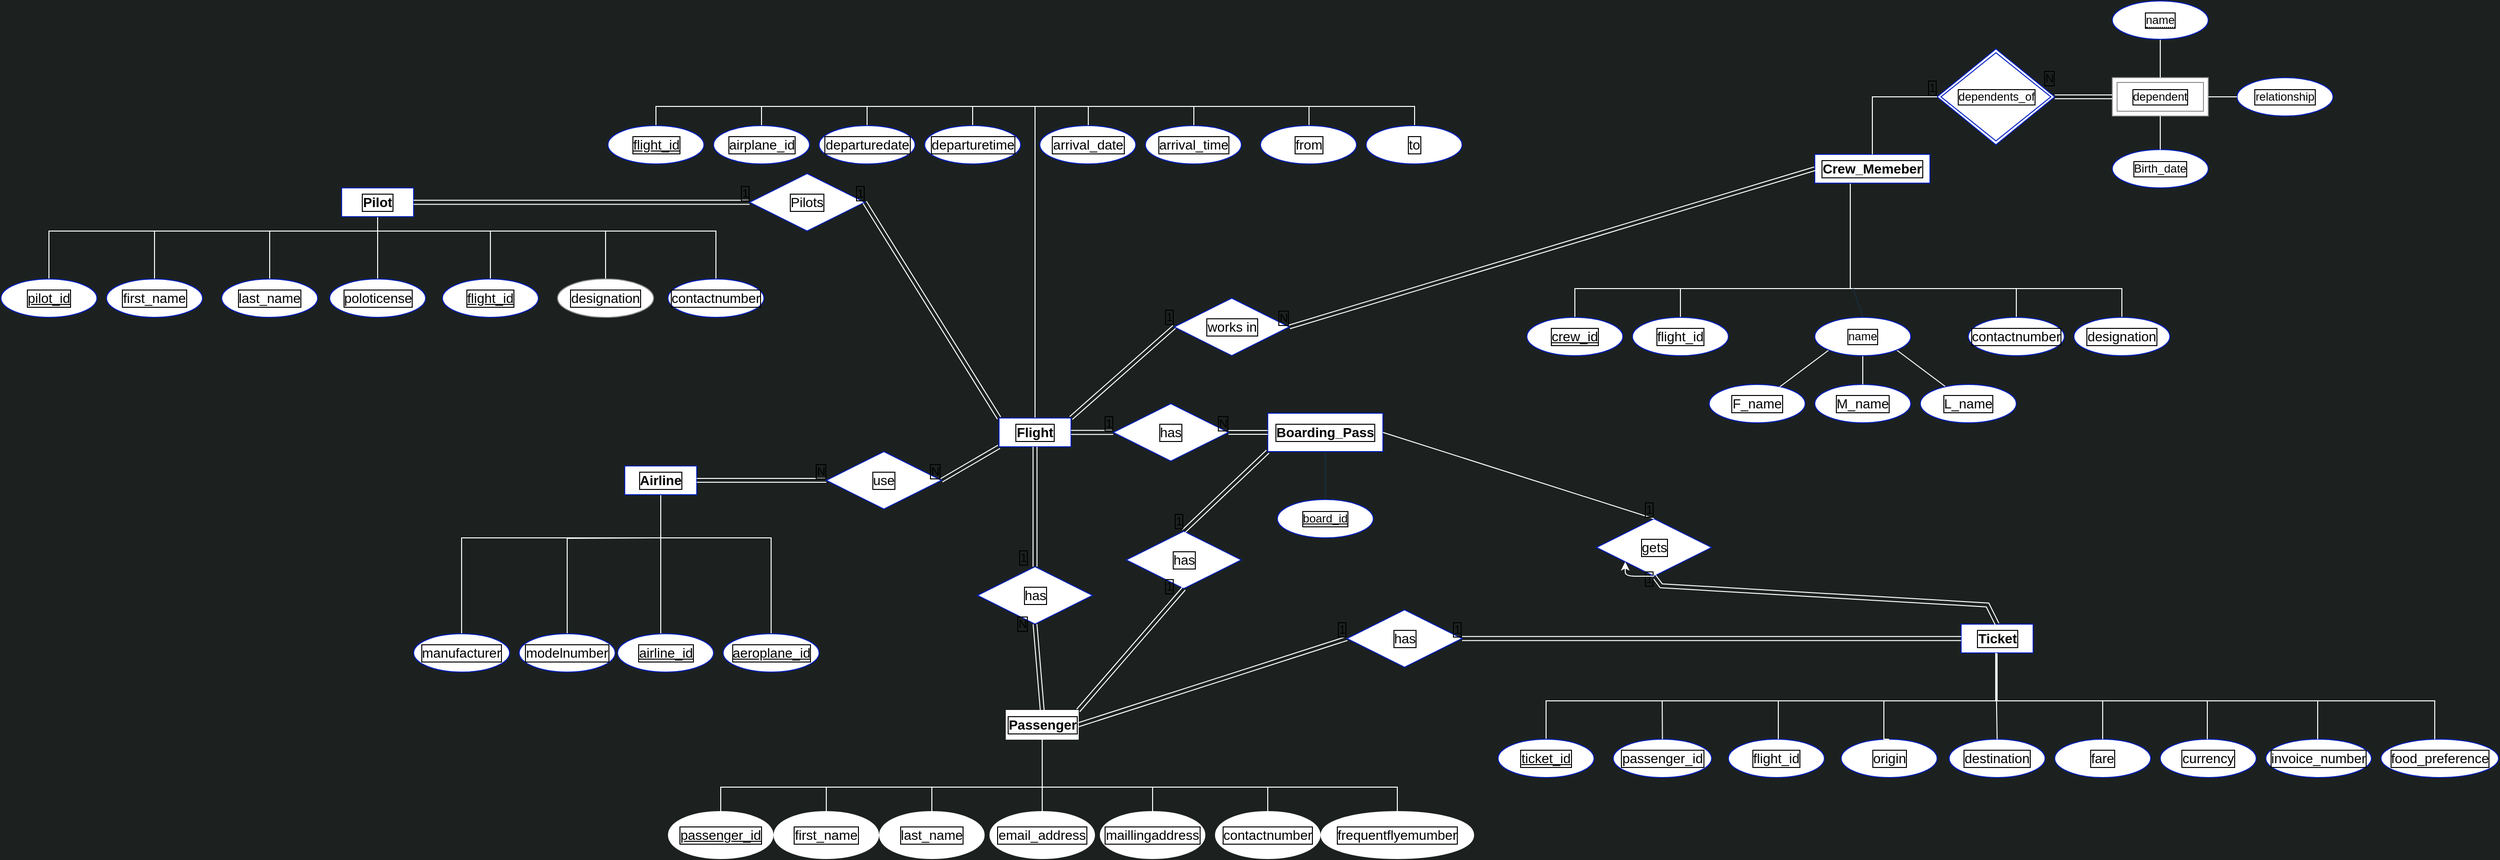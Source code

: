 <mxfile>
    <diagram id="R2lEEEUBdFMjLlhIrx00" name="Page-1">
        <mxGraphModel dx="1094" dy="571" grid="1" gridSize="10" guides="1" tooltips="1" connect="1" arrows="1" fold="1" page="1" pageScale="1" pageWidth="1169" pageHeight="827" background="#1C2120" math="0" shadow="0" extFonts="Permanent Marker^https://fonts.googleapis.com/css?family=Permanent+Marker">
            <root>
                <mxCell id="0"/>
                <mxCell id="1" parent="0"/>
                <mxCell id="2MPzYWeAmWjRKUz-pr3W-1" style="edgeStyle=orthogonalEdgeStyle;rounded=0;orthogonalLoop=1;jettySize=auto;html=1;endArrow=none;endFill=0;labelBackgroundColor=#EEEEEE;strokeColor=#FFFFFF;fontColor=default;labelBorderColor=default;" parent="1" source="2MPzYWeAmWjRKUz-pr3W-9" target="2MPzYWeAmWjRKUz-pr3W-98" edge="1">
                    <mxGeometry relative="1" as="geometry">
                        <Array as="points">
                            <mxPoint x="1458" y="240"/>
                            <mxPoint x="1513" y="240"/>
                        </Array>
                        <mxPoint x="1512.5" y="150" as="targetPoint"/>
                    </mxGeometry>
                </mxCell>
                <mxCell id="2MPzYWeAmWjRKUz-pr3W-2" style="edgeStyle=orthogonalEdgeStyle;rounded=0;orthogonalLoop=1;jettySize=auto;html=1;entryX=0.5;entryY=1;entryDx=0;entryDy=0;endArrow=none;endFill=0;labelBackgroundColor=#EEEEEE;strokeColor=#FFFFFF;fontColor=default;labelBorderColor=default;" parent="1" source="2MPzYWeAmWjRKUz-pr3W-9" target="2MPzYWeAmWjRKUz-pr3W-77" edge="1">
                    <mxGeometry relative="1" as="geometry">
                        <Array as="points">
                            <mxPoint x="1458" y="240"/>
                            <mxPoint x="1393" y="240"/>
                        </Array>
                    </mxGeometry>
                </mxCell>
                <mxCell id="2MPzYWeAmWjRKUz-pr3W-3" style="edgeStyle=orthogonalEdgeStyle;rounded=0;orthogonalLoop=1;jettySize=auto;html=1;endArrow=none;endFill=0;labelBackgroundColor=#EEEEEE;strokeColor=#FFFFFF;fontColor=default;labelBorderColor=default;" parent="1" source="2MPzYWeAmWjRKUz-pr3W-9" target="2MPzYWeAmWjRKUz-pr3W-97" edge="1">
                    <mxGeometry relative="1" as="geometry">
                        <Array as="points">
                            <mxPoint x="1458" y="240"/>
                            <mxPoint x="1623" y="240"/>
                        </Array>
                        <mxPoint x="1622.5" y="150" as="targetPoint"/>
                    </mxGeometry>
                </mxCell>
                <mxCell id="2MPzYWeAmWjRKUz-pr3W-4" style="edgeStyle=orthogonalEdgeStyle;rounded=0;orthogonalLoop=1;jettySize=auto;html=1;endArrow=none;endFill=0;labelBackgroundColor=#EEEEEE;strokeColor=#FFFFFF;fontColor=default;labelBorderColor=default;" parent="1" source="2MPzYWeAmWjRKUz-pr3W-9" target="2MPzYWeAmWjRKUz-pr3W-96" edge="1">
                    <mxGeometry relative="1" as="geometry">
                        <Array as="points">
                            <mxPoint x="1458" y="240"/>
                            <mxPoint x="1743" y="240"/>
                        </Array>
                        <mxPoint x="1742.5" y="150" as="targetPoint"/>
                    </mxGeometry>
                </mxCell>
                <mxCell id="2MPzYWeAmWjRKUz-pr3W-5" style="edgeStyle=orthogonalEdgeStyle;rounded=0;orthogonalLoop=1;jettySize=auto;html=1;endArrow=none;endFill=0;labelBackgroundColor=#EEEEEE;strokeColor=#FFFFFF;fontColor=default;labelBorderColor=default;" parent="1" source="2MPzYWeAmWjRKUz-pr3W-9" target="2MPzYWeAmWjRKUz-pr3W-95" edge="1">
                    <mxGeometry relative="1" as="geometry">
                        <Array as="points">
                            <mxPoint x="1458" y="240"/>
                            <mxPoint x="1853" y="240"/>
                        </Array>
                        <mxPoint x="1852.5" y="150" as="targetPoint"/>
                    </mxGeometry>
                </mxCell>
                <mxCell id="2MPzYWeAmWjRKUz-pr3W-6" style="edgeStyle=orthogonalEdgeStyle;rounded=0;orthogonalLoop=1;jettySize=auto;html=1;entryX=0.5;entryY=1;entryDx=0;entryDy=0;endArrow=none;endFill=0;labelBackgroundColor=#EEEEEE;strokeColor=#FFFFFF;fontColor=default;labelBorderColor=default;" parent="1" source="2MPzYWeAmWjRKUz-pr3W-9" target="2MPzYWeAmWjRKUz-pr3W-78" edge="1">
                    <mxGeometry relative="1" as="geometry">
                        <Array as="points">
                            <mxPoint x="1458" y="240"/>
                            <mxPoint x="1283" y="240"/>
                        </Array>
                    </mxGeometry>
                </mxCell>
                <mxCell id="2MPzYWeAmWjRKUz-pr3W-7" style="edgeStyle=orthogonalEdgeStyle;rounded=0;orthogonalLoop=1;jettySize=auto;html=1;entryX=0.5;entryY=1;entryDx=0;entryDy=0;endArrow=none;endFill=0;labelBackgroundColor=#EEEEEE;strokeColor=#FFFFFF;fontColor=default;labelBorderColor=default;" parent="1" source="2MPzYWeAmWjRKUz-pr3W-9" target="2MPzYWeAmWjRKUz-pr3W-80" edge="1">
                    <mxGeometry relative="1" as="geometry">
                        <Array as="points">
                            <mxPoint x="1458" y="240"/>
                            <mxPoint x="1173" y="240"/>
                        </Array>
                    </mxGeometry>
                </mxCell>
                <mxCell id="2MPzYWeAmWjRKUz-pr3W-8" style="edgeStyle=orthogonalEdgeStyle;rounded=0;orthogonalLoop=1;jettySize=auto;html=1;entryX=0.5;entryY=1;entryDx=0;entryDy=0;endArrow=none;endFill=0;labelBackgroundColor=#EEEEEE;strokeColor=#FFFFFF;fontColor=default;labelBorderColor=default;" parent="1" source="2MPzYWeAmWjRKUz-pr3W-9" target="2MPzYWeAmWjRKUz-pr3W-79" edge="1">
                    <mxGeometry relative="1" as="geometry">
                        <Array as="points">
                            <mxPoint x="1458" y="240"/>
                            <mxPoint x="1063" y="240"/>
                        </Array>
                    </mxGeometry>
                </mxCell>
                <mxCell id="2MPzYWeAmWjRKUz-pr3W-9" value="&lt;b&gt;&lt;font style=&quot;font-size: 14px&quot;&gt;Flight&lt;/font&gt;&lt;/b&gt;" style="rounded=0;whiteSpace=wrap;html=1;fillColor=#FFFFFF;strokeColor=#001DBC;fontColor=#000000;labelBorderColor=default;" parent="1" vertex="1">
                    <mxGeometry x="1420" y="565" width="75" height="30" as="geometry"/>
                </mxCell>
                <mxCell id="2MPzYWeAmWjRKUz-pr3W-10" style="edgeStyle=orthogonalEdgeStyle;rounded=0;orthogonalLoop=1;jettySize=auto;html=1;endArrow=none;endFill=0;labelBackgroundColor=#EEEEEE;strokeColor=#FFFFFF;fontColor=default;labelBorderColor=default;" parent="1" source="2MPzYWeAmWjRKUz-pr3W-11" target="2MPzYWeAmWjRKUz-pr3W-63" edge="1">
                    <mxGeometry relative="1" as="geometry">
                        <Array as="points">
                            <mxPoint x="2460" y="860"/>
                            <mxPoint x="1990" y="860"/>
                        </Array>
                    </mxGeometry>
                </mxCell>
                <mxCell id="2MPzYWeAmWjRKUz-pr3W-11" value="&lt;span style=&quot;font-size: 14px&quot;&gt;Ticket&lt;/span&gt;" style="rounded=0;whiteSpace=wrap;html=1;fontStyle=1;fillColor=#FFFFFF;strokeColor=#001DBC;fontColor=#000000;labelBorderColor=default;" parent="1" vertex="1">
                    <mxGeometry x="2422.5" y="780" width="75" height="30" as="geometry"/>
                </mxCell>
                <mxCell id="2MPzYWeAmWjRKUz-pr3W-12" style="edgeStyle=orthogonalEdgeStyle;rounded=0;orthogonalLoop=1;jettySize=auto;html=1;endArrow=none;endFill=0;labelBackgroundColor=#EEEEEE;strokeColor=#FFFFFF;fontColor=default;labelBorderColor=default;" parent="1" source="2MPzYWeAmWjRKUz-pr3W-16" target="2MPzYWeAmWjRKUz-pr3W-56" edge="1">
                    <mxGeometry relative="1" as="geometry">
                        <Array as="points">
                            <mxPoint x="2307" y="430"/>
                            <mxPoint x="2020" y="430"/>
                        </Array>
                    </mxGeometry>
                </mxCell>
                <mxCell id="2MPzYWeAmWjRKUz-pr3W-13" style="edgeStyle=orthogonalEdgeStyle;rounded=0;orthogonalLoop=1;jettySize=auto;html=1;endArrow=none;endFill=0;labelBackgroundColor=#EEEEEE;strokeColor=#FFFFFF;fontColor=default;labelBorderColor=default;" parent="1" source="2MPzYWeAmWjRKUz-pr3W-16" target="2MPzYWeAmWjRKUz-pr3W-60" edge="1">
                    <mxGeometry relative="1" as="geometry">
                        <Array as="points">
                            <mxPoint x="2307" y="430"/>
                            <mxPoint x="2130" y="430"/>
                        </Array>
                    </mxGeometry>
                </mxCell>
                <mxCell id="2MPzYWeAmWjRKUz-pr3W-14" style="edgeStyle=orthogonalEdgeStyle;rounded=0;orthogonalLoop=1;jettySize=auto;html=1;endArrow=none;endFill=0;labelBackgroundColor=#EEEEEE;strokeColor=#FFFFFF;fontColor=default;labelBorderColor=default;" parent="1" source="2MPzYWeAmWjRKUz-pr3W-16" target="2MPzYWeAmWjRKUz-pr3W-58" edge="1">
                    <mxGeometry relative="1" as="geometry">
                        <Array as="points">
                            <mxPoint x="2307" y="430"/>
                            <mxPoint x="2480" y="430"/>
                        </Array>
                    </mxGeometry>
                </mxCell>
                <mxCell id="2MPzYWeAmWjRKUz-pr3W-15" style="edgeStyle=orthogonalEdgeStyle;rounded=0;orthogonalLoop=1;jettySize=auto;html=1;endArrow=none;endFill=0;labelBackgroundColor=#EEEEEE;strokeColor=#FFFFFF;fontColor=default;labelBorderColor=default;" parent="1" source="2MPzYWeAmWjRKUz-pr3W-16" target="2MPzYWeAmWjRKUz-pr3W-59" edge="1">
                    <mxGeometry relative="1" as="geometry">
                        <Array as="points">
                            <mxPoint x="2307" y="430"/>
                            <mxPoint x="2590" y="430"/>
                        </Array>
                    </mxGeometry>
                </mxCell>
                <mxCell id="2MPzYWeAmWjRKUz-pr3W-16" value="&lt;span style=&quot;font-size: 14px&quot;&gt;Crew_Memeber&lt;/span&gt;" style="rounded=0;whiteSpace=wrap;html=1;fontStyle=1;fillColor=#FFFFFF;strokeColor=#001DBC;fontColor=#000000;labelBorderColor=default;" parent="1" vertex="1">
                    <mxGeometry x="2270" y="290" width="120" height="30" as="geometry"/>
                </mxCell>
                <mxCell id="2MPzYWeAmWjRKUz-pr3W-17" style="edgeStyle=orthogonalEdgeStyle;rounded=0;orthogonalLoop=1;jettySize=auto;html=1;entryX=0.5;entryY=0;entryDx=0;entryDy=0;startArrow=none;startFill=0;endArrow=none;endFill=0;labelBackgroundColor=#EEEEEE;strokeColor=#FFFFFF;fontColor=default;labelBorderColor=default;" parent="1" source="2MPzYWeAmWjRKUz-pr3W-24" target="2MPzYWeAmWjRKUz-pr3W-54" edge="1">
                    <mxGeometry relative="1" as="geometry"/>
                </mxCell>
                <mxCell id="2MPzYWeAmWjRKUz-pr3W-18" style="edgeStyle=orthogonalEdgeStyle;rounded=0;orthogonalLoop=1;jettySize=auto;html=1;startArrow=none;startFill=0;endArrow=none;endFill=0;labelBackgroundColor=#EEEEEE;strokeColor=#FFFFFF;fontColor=default;labelBorderColor=default;" parent="1" source="2MPzYWeAmWjRKUz-pr3W-24" target="2MPzYWeAmWjRKUz-pr3W-53" edge="1">
                    <mxGeometry relative="1" as="geometry">
                        <Array as="points">
                            <mxPoint x="773" y="370"/>
                            <mxPoint x="1125" y="370"/>
                        </Array>
                    </mxGeometry>
                </mxCell>
                <mxCell id="2MPzYWeAmWjRKUz-pr3W-19" style="edgeStyle=orthogonalEdgeStyle;rounded=0;orthogonalLoop=1;jettySize=auto;html=1;startArrow=none;startFill=0;endArrow=none;endFill=0;labelBackgroundColor=#EEEEEE;strokeColor=#FFFFFF;fontColor=default;labelBorderColor=default;" parent="1" source="2MPzYWeAmWjRKUz-pr3W-24" target="2MPzYWeAmWjRKUz-pr3W-52" edge="1">
                    <mxGeometry relative="1" as="geometry">
                        <Array as="points">
                            <mxPoint x="773" y="370"/>
                            <mxPoint x="1010" y="370"/>
                        </Array>
                    </mxGeometry>
                </mxCell>
                <mxCell id="2MPzYWeAmWjRKUz-pr3W-20" style="edgeStyle=orthogonalEdgeStyle;rounded=0;orthogonalLoop=1;jettySize=auto;html=1;startArrow=none;startFill=0;endArrow=none;endFill=0;labelBackgroundColor=#EEEEEE;strokeColor=#FFFFFF;fontColor=default;labelBorderColor=default;" parent="1" source="2MPzYWeAmWjRKUz-pr3W-24" target="2MPzYWeAmWjRKUz-pr3W-50" edge="1">
                    <mxGeometry relative="1" as="geometry">
                        <Array as="points">
                            <mxPoint x="773" y="370"/>
                            <mxPoint x="890" y="370"/>
                        </Array>
                    </mxGeometry>
                </mxCell>
                <mxCell id="2MPzYWeAmWjRKUz-pr3W-21" style="edgeStyle=orthogonalEdgeStyle;rounded=0;orthogonalLoop=1;jettySize=auto;html=1;startArrow=none;startFill=0;endArrow=none;endFill=0;labelBackgroundColor=#EEEEEE;strokeColor=#FFFFFF;fontColor=default;labelBorderColor=default;" parent="1" source="2MPzYWeAmWjRKUz-pr3W-24" target="2MPzYWeAmWjRKUz-pr3W-48" edge="1">
                    <mxGeometry relative="1" as="geometry">
                        <Array as="points">
                            <mxPoint x="773" y="370"/>
                            <mxPoint x="660" y="370"/>
                        </Array>
                    </mxGeometry>
                </mxCell>
                <mxCell id="2MPzYWeAmWjRKUz-pr3W-22" style="edgeStyle=orthogonalEdgeStyle;rounded=0;orthogonalLoop=1;jettySize=auto;html=1;startArrow=none;startFill=0;endArrow=none;endFill=0;labelBackgroundColor=#EEEEEE;strokeColor=#FFFFFF;fontColor=default;labelBorderColor=default;" parent="1" source="2MPzYWeAmWjRKUz-pr3W-24" target="2MPzYWeAmWjRKUz-pr3W-49" edge="1">
                    <mxGeometry relative="1" as="geometry">
                        <Array as="points">
                            <mxPoint x="773" y="370"/>
                            <mxPoint x="540" y="370"/>
                        </Array>
                    </mxGeometry>
                </mxCell>
                <mxCell id="2MPzYWeAmWjRKUz-pr3W-23" style="edgeStyle=orthogonalEdgeStyle;rounded=0;orthogonalLoop=1;jettySize=auto;html=1;startArrow=none;startFill=0;endArrow=none;endFill=0;labelBackgroundColor=#EEEEEE;strokeColor=#FFFFFF;fontColor=default;labelBorderColor=default;" parent="1" source="2MPzYWeAmWjRKUz-pr3W-24" target="2MPzYWeAmWjRKUz-pr3W-51" edge="1">
                    <mxGeometry relative="1" as="geometry">
                        <Array as="points">
                            <mxPoint x="773" y="370"/>
                            <mxPoint x="430" y="370"/>
                        </Array>
                    </mxGeometry>
                </mxCell>
                <mxCell id="2MPzYWeAmWjRKUz-pr3W-24" value="&lt;span style=&quot;font-size: 14px&quot;&gt;Pilot&lt;/span&gt;" style="rounded=0;whiteSpace=wrap;html=1;fontStyle=1;fillColor=#FFFFFF;strokeColor=#001DBC;fontColor=#000000;labelBorderColor=default;" parent="1" vertex="1">
                    <mxGeometry x="735" y="325" width="75" height="30" as="geometry"/>
                </mxCell>
                <mxCell id="2MPzYWeAmWjRKUz-pr3W-25" value="&lt;span style=&quot;font-size: 14px&quot;&gt;Boarding_Pass&lt;/span&gt;" style="rounded=0;whiteSpace=wrap;html=1;fontStyle=1;fillColor=#FFFFFF;strokeColor=#001DBC;fontColor=#000000;labelBorderColor=default;" parent="1" vertex="1">
                    <mxGeometry x="1700" y="560" width="120" height="40" as="geometry"/>
                </mxCell>
                <mxCell id="2MPzYWeAmWjRKUz-pr3W-26" style="edgeStyle=orthogonalEdgeStyle;rounded=0;orthogonalLoop=1;jettySize=auto;html=1;entryX=0.5;entryY=0;entryDx=0;entryDy=0;endArrow=none;endFill=0;labelBackgroundColor=#EEEEEE;strokeColor=#FFFFFF;fontColor=default;labelBorderColor=default;" parent="1" source="2MPzYWeAmWjRKUz-pr3W-33" target="2MPzYWeAmWjRKUz-pr3W-74" edge="1">
                    <mxGeometry relative="1" as="geometry"/>
                </mxCell>
                <mxCell id="2MPzYWeAmWjRKUz-pr3W-27" style="edgeStyle=orthogonalEdgeStyle;rounded=0;orthogonalLoop=1;jettySize=auto;html=1;endArrow=none;endFill=0;labelBackgroundColor=#EEEEEE;strokeColor=#FFFFFF;fontColor=default;labelBorderColor=default;" parent="1" source="2MPzYWeAmWjRKUz-pr3W-33" target="2MPzYWeAmWjRKUz-pr3W-71" edge="1">
                    <mxGeometry relative="1" as="geometry">
                        <Array as="points">
                            <mxPoint x="1465" y="950"/>
                            <mxPoint x="1130" y="950"/>
                        </Array>
                    </mxGeometry>
                </mxCell>
                <mxCell id="2MPzYWeAmWjRKUz-pr3W-28" style="edgeStyle=orthogonalEdgeStyle;rounded=0;orthogonalLoop=1;jettySize=auto;html=1;endArrow=none;endFill=0;labelBackgroundColor=#EEEEEE;strokeColor=#FFFFFF;fontColor=default;labelBorderColor=default;" parent="1" source="2MPzYWeAmWjRKUz-pr3W-33" target="2MPzYWeAmWjRKUz-pr3W-73" edge="1">
                    <mxGeometry relative="1" as="geometry">
                        <Array as="points">
                            <mxPoint x="1465" y="950"/>
                            <mxPoint x="1240" y="950"/>
                        </Array>
                    </mxGeometry>
                </mxCell>
                <mxCell id="2MPzYWeAmWjRKUz-pr3W-29" style="edgeStyle=orthogonalEdgeStyle;rounded=0;orthogonalLoop=1;jettySize=auto;html=1;endArrow=none;endFill=0;labelBackgroundColor=#EEEEEE;strokeColor=#FFFFFF;fontColor=default;labelBorderColor=default;" parent="1" source="2MPzYWeAmWjRKUz-pr3W-33" target="2MPzYWeAmWjRKUz-pr3W-70" edge="1">
                    <mxGeometry relative="1" as="geometry">
                        <Array as="points">
                            <mxPoint x="1465" y="950"/>
                            <mxPoint x="1350" y="950"/>
                        </Array>
                    </mxGeometry>
                </mxCell>
                <mxCell id="2MPzYWeAmWjRKUz-pr3W-30" style="edgeStyle=orthogonalEdgeStyle;rounded=0;orthogonalLoop=1;jettySize=auto;html=1;endArrow=none;endFill=0;labelBackgroundColor=#EEEEEE;strokeColor=#FFFFFF;fontColor=default;labelBorderColor=default;" parent="1" source="2MPzYWeAmWjRKUz-pr3W-33" target="2MPzYWeAmWjRKUz-pr3W-72" edge="1">
                    <mxGeometry relative="1" as="geometry">
                        <Array as="points">
                            <mxPoint x="1465" y="950"/>
                            <mxPoint x="1580" y="950"/>
                        </Array>
                    </mxGeometry>
                </mxCell>
                <mxCell id="2MPzYWeAmWjRKUz-pr3W-31" style="edgeStyle=orthogonalEdgeStyle;rounded=0;orthogonalLoop=1;jettySize=auto;html=1;entryX=0.5;entryY=0;entryDx=0;entryDy=0;endArrow=none;endFill=0;labelBackgroundColor=#EEEEEE;strokeColor=#FFFFFF;fontColor=default;labelBorderColor=default;" parent="1" source="2MPzYWeAmWjRKUz-pr3W-33" target="2MPzYWeAmWjRKUz-pr3W-75" edge="1">
                    <mxGeometry relative="1" as="geometry">
                        <Array as="points">
                            <mxPoint x="1465" y="950"/>
                            <mxPoint x="1700" y="950"/>
                        </Array>
                    </mxGeometry>
                </mxCell>
                <mxCell id="2MPzYWeAmWjRKUz-pr3W-32" style="edgeStyle=orthogonalEdgeStyle;rounded=0;orthogonalLoop=1;jettySize=auto;html=1;endArrow=none;endFill=0;labelBackgroundColor=#EEEEEE;strokeColor=#FFFFFF;fontColor=default;labelBorderColor=default;" parent="1" source="2MPzYWeAmWjRKUz-pr3W-33" target="2MPzYWeAmWjRKUz-pr3W-76" edge="1">
                    <mxGeometry relative="1" as="geometry">
                        <Array as="points">
                            <mxPoint x="1465" y="950"/>
                            <mxPoint x="1835" y="950"/>
                        </Array>
                    </mxGeometry>
                </mxCell>
                <mxCell id="2MPzYWeAmWjRKUz-pr3W-33" value="&lt;span&gt;&lt;font style=&quot;font-size: 14px&quot;&gt;Passenger&lt;/font&gt;&lt;/span&gt;" style="rounded=0;whiteSpace=wrap;html=1;fontStyle=1;fillColor=#FFFFFF;strokeColor=#FFFFFF;fontColor=#000000;labelBorderColor=default;" parent="1" vertex="1">
                    <mxGeometry x="1427.5" y="870" width="75" height="30" as="geometry"/>
                </mxCell>
                <mxCell id="2MPzYWeAmWjRKUz-pr3W-34" style="edgeStyle=orthogonalEdgeStyle;rounded=0;orthogonalLoop=1;jettySize=auto;html=1;entryX=0.5;entryY=0;entryDx=0;entryDy=0;endArrow=none;endFill=0;labelBackgroundColor=#EEEEEE;strokeColor=#FFFFFF;fontColor=default;labelBorderColor=default;" parent="1" target="2MPzYWeAmWjRKUz-pr3W-47" edge="1">
                    <mxGeometry relative="1" as="geometry">
                        <Array as="points">
                            <mxPoint x="1038" y="690"/>
                            <mxPoint x="860" y="690"/>
                        </Array>
                        <mxPoint x="1060" y="690" as="sourcePoint"/>
                    </mxGeometry>
                </mxCell>
                <mxCell id="2MPzYWeAmWjRKUz-pr3W-35" style="edgeStyle=orthogonalEdgeStyle;rounded=0;orthogonalLoop=1;jettySize=auto;html=1;entryX=0.5;entryY=0;entryDx=0;entryDy=0;endArrow=none;endFill=0;labelBackgroundColor=#EEEEEE;strokeColor=#FFFFFF;fontColor=default;labelBorderColor=default;" parent="1" target="2MPzYWeAmWjRKUz-pr3W-46" edge="1">
                    <mxGeometry relative="1" as="geometry">
                        <mxPoint x="1060" y="690" as="sourcePoint"/>
                    </mxGeometry>
                </mxCell>
                <mxCell id="2MPzYWeAmWjRKUz-pr3W-36" style="edgeStyle=orthogonalEdgeStyle;rounded=0;orthogonalLoop=1;jettySize=auto;html=1;entryX=0.5;entryY=0;entryDx=0;entryDy=0;exitX=0.5;exitY=1;exitDx=0;exitDy=0;endArrow=none;endFill=0;labelBackgroundColor=#EEEEEE;strokeColor=#FFFFFF;fontColor=default;labelBorderColor=default;" parent="1" source="2MPzYWeAmWjRKUz-pr3W-38" target="2MPzYWeAmWjRKUz-pr3W-45" edge="1">
                    <mxGeometry relative="1" as="geometry">
                        <Array as="points">
                            <mxPoint x="1068" y="790"/>
                        </Array>
                    </mxGeometry>
                </mxCell>
                <mxCell id="2MPzYWeAmWjRKUz-pr3W-37" style="edgeStyle=orthogonalEdgeStyle;rounded=0;orthogonalLoop=1;jettySize=auto;html=1;endArrow=none;endFill=0;labelBackgroundColor=#EEEEEE;strokeColor=#FFFFFF;fontColor=default;labelBorderColor=default;" parent="1" target="2MPzYWeAmWjRKUz-pr3W-44" edge="1">
                    <mxGeometry relative="1" as="geometry">
                        <Array as="points">
                            <mxPoint x="1038" y="690"/>
                            <mxPoint x="1220" y="690"/>
                        </Array>
                        <mxPoint x="1068" y="690" as="sourcePoint"/>
                    </mxGeometry>
                </mxCell>
                <mxCell id="2MPzYWeAmWjRKUz-pr3W-38" value="&lt;span&gt;&lt;font style=&quot;font-size: 14px&quot;&gt;Airline&lt;/font&gt;&lt;/span&gt;" style="rounded=0;whiteSpace=wrap;html=1;fontStyle=1;fillColor=#FFFFFF;strokeColor=#001DBC;fontColor=#000000;labelBorderColor=default;" parent="1" vertex="1">
                    <mxGeometry x="1030" y="615" width="75" height="30" as="geometry"/>
                </mxCell>
                <mxCell id="2MPzYWeAmWjRKUz-pr3W-39" value="Pilots" style="shape=rhombus;perimeter=rhombusPerimeter;whiteSpace=wrap;html=1;align=center;fontSize=14;fillColor=#FFFFFF;strokeColor=#001DBC;fontColor=#000000;labelBorderColor=default;" parent="1" vertex="1">
                    <mxGeometry x="1160" y="310" width="120" height="60" as="geometry"/>
                </mxCell>
                <mxCell id="2MPzYWeAmWjRKUz-pr3W-40" value="use" style="shape=rhombus;perimeter=rhombusPerimeter;whiteSpace=wrap;html=1;align=center;fontSize=14;fillColor=#FFFFFF;strokeColor=#001DBC;fontColor=#000000;labelBorderColor=default;" parent="1" vertex="1">
                    <mxGeometry x="1240" y="600" width="120" height="60" as="geometry"/>
                </mxCell>
                <mxCell id="2MPzYWeAmWjRKUz-pr3W-41" value="has" style="shape=rhombus;perimeter=rhombusPerimeter;whiteSpace=wrap;html=1;align=center;fontSize=14;fillColor=#FFFFFF;strokeColor=#001DBC;fontColor=#000000;labelBorderColor=default;" parent="1" vertex="1">
                    <mxGeometry x="1552.5" y="683" width="120" height="60" as="geometry"/>
                </mxCell>
                <mxCell id="2MPzYWeAmWjRKUz-pr3W-42" value="gets" style="shape=rhombus;perimeter=rhombusPerimeter;whiteSpace=wrap;html=1;align=center;fontSize=14;fillColor=#FFFFFF;strokeColor=#001DBC;fontColor=#000000;labelBorderColor=default;" parent="1" vertex="1">
                    <mxGeometry x="2042.5" y="670" width="120" height="60" as="geometry"/>
                </mxCell>
                <mxCell id="2MPzYWeAmWjRKUz-pr3W-43" value="works in" style="shape=rhombus;perimeter=rhombusPerimeter;whiteSpace=wrap;html=1;align=center;fontSize=14;fillColor=#FFFFFF;strokeColor=#001DBC;fontColor=#000000;labelBorderColor=default;" parent="1" vertex="1">
                    <mxGeometry x="1602.5" y="440" width="120" height="60" as="geometry"/>
                </mxCell>
                <mxCell id="2MPzYWeAmWjRKUz-pr3W-44" value="&lt;u&gt;aeroplane_id&lt;/u&gt;" style="ellipse;whiteSpace=wrap;html=1;align=center;fontSize=14;fillColor=#FFFFFF;strokeColor=#001DBC;fontColor=#000000;labelBorderColor=default;" parent="1" vertex="1">
                    <mxGeometry x="1132.5" y="790" width="100" height="40" as="geometry"/>
                </mxCell>
                <mxCell id="2MPzYWeAmWjRKUz-pr3W-45" value="&lt;u&gt;airline_id&lt;/u&gt;" style="ellipse;whiteSpace=wrap;html=1;align=center;fontSize=14;fillColor=#FFFFFF;strokeColor=#001DBC;fontColor=#000000;labelBorderColor=default;" parent="1" vertex="1">
                    <mxGeometry x="1022.5" y="790" width="100" height="40" as="geometry"/>
                </mxCell>
                <mxCell id="2MPzYWeAmWjRKUz-pr3W-46" value="modelnumber" style="ellipse;whiteSpace=wrap;html=1;align=center;fontSize=14;fillColor=#FFFFFF;strokeColor=#001DBC;fontColor=#000000;labelBorderColor=default;" parent="1" vertex="1">
                    <mxGeometry x="920" y="790" width="100" height="40" as="geometry"/>
                </mxCell>
                <mxCell id="2MPzYWeAmWjRKUz-pr3W-47" value="manufacturer" style="ellipse;whiteSpace=wrap;html=1;align=center;fontSize=14;fillColor=#FFFFFF;strokeColor=#001DBC;fontColor=#000000;labelBorderColor=default;" parent="1" vertex="1">
                    <mxGeometry x="810" y="790" width="100" height="40" as="geometry"/>
                </mxCell>
                <mxCell id="2MPzYWeAmWjRKUz-pr3W-48" value="last_name" style="ellipse;whiteSpace=wrap;html=1;align=center;fontSize=14;fillColor=#FFFFFF;strokeColor=#001DBC;fontColor=#000000;labelBorderColor=default;" parent="1" vertex="1">
                    <mxGeometry x="610" y="420" width="100" height="40" as="geometry"/>
                </mxCell>
                <mxCell id="2MPzYWeAmWjRKUz-pr3W-49" value="first_name" style="ellipse;whiteSpace=wrap;html=1;align=center;fontSize=14;fillColor=#FFFFFF;strokeColor=#001DBC;fontColor=#000000;labelBorderColor=default;" parent="1" vertex="1">
                    <mxGeometry x="490" y="420" width="100" height="40" as="geometry"/>
                </mxCell>
                <mxCell id="2MPzYWeAmWjRKUz-pr3W-50" value="&lt;u&gt;flight_id&lt;/u&gt;" style="ellipse;whiteSpace=wrap;html=1;align=center;fontSize=14;fillColor=#FFFFFF;strokeColor=#001DBC;fontColor=#000000;labelBorderColor=default;" parent="1" vertex="1">
                    <mxGeometry x="840" y="420" width="100" height="40" as="geometry"/>
                </mxCell>
                <mxCell id="2MPzYWeAmWjRKUz-pr3W-51" value="&lt;u&gt;pilot_id&lt;/u&gt;" style="ellipse;whiteSpace=wrap;html=1;align=center;fontSize=14;fillColor=#FFFFFF;strokeColor=#001DBC;fontColor=#000000;labelBorderColor=default;" parent="1" vertex="1">
                    <mxGeometry x="380" y="420" width="100" height="40" as="geometry"/>
                </mxCell>
                <mxCell id="2MPzYWeAmWjRKUz-pr3W-52" value="designation" style="ellipse;whiteSpace=wrap;html=1;align=center;fontSize=14;fillColor=#FFFFFF;strokeColor=#909090;fontColor=#000000;labelBorderColor=default;" parent="1" vertex="1">
                    <mxGeometry x="960" y="420" width="100" height="40" as="geometry"/>
                </mxCell>
                <mxCell id="2MPzYWeAmWjRKUz-pr3W-53" value="contactnumber" style="ellipse;whiteSpace=wrap;html=1;align=center;fontSize=14;fillColor=#FFFFFF;strokeColor=#001DBC;fontColor=#000000;labelBorderColor=default;" parent="1" vertex="1">
                    <mxGeometry x="1075" y="420" width="100" height="40" as="geometry"/>
                </mxCell>
                <mxCell id="2MPzYWeAmWjRKUz-pr3W-54" value="poloticense" style="ellipse;whiteSpace=wrap;html=1;align=center;fontSize=14;fillColor=#FFFFFF;strokeColor=#001DBC;fontColor=#000000;labelBorderColor=default;" parent="1" vertex="1">
                    <mxGeometry x="722.5" y="420" width="100" height="40" as="geometry"/>
                </mxCell>
                <mxCell id="2MPzYWeAmWjRKUz-pr3W-55" value="F_name" style="ellipse;whiteSpace=wrap;html=1;align=center;fontSize=14;fillColor=#FFFFFF;strokeColor=#001DBC;fontColor=#000000;labelBorderColor=default;" parent="1" vertex="1">
                    <mxGeometry x="2160" y="530" width="100" height="40" as="geometry"/>
                </mxCell>
                <mxCell id="2MPzYWeAmWjRKUz-pr3W-56" value="&lt;u&gt;crew_id&lt;/u&gt;" style="ellipse;whiteSpace=wrap;html=1;align=center;fontSize=14;fillColor=#FFFFFF;strokeColor=#001DBC;fontColor=#000000;labelBorderColor=default;" parent="1" vertex="1">
                    <mxGeometry x="1970" y="460" width="100" height="40" as="geometry"/>
                </mxCell>
                <mxCell id="2MPzYWeAmWjRKUz-pr3W-57" value="M_name" style="ellipse;whiteSpace=wrap;html=1;align=center;fontSize=14;fillColor=#FFFFFF;strokeColor=#001DBC;fontColor=#000000;labelBorderColor=default;" parent="1" vertex="1">
                    <mxGeometry x="2270" y="530" width="100" height="40" as="geometry"/>
                </mxCell>
                <mxCell id="2MPzYWeAmWjRKUz-pr3W-58" value="contactnumber" style="ellipse;whiteSpace=wrap;html=1;align=center;fontSize=14;fillColor=#FFFFFF;strokeColor=#001DBC;fontColor=#000000;labelBorderColor=default;" parent="1" vertex="1">
                    <mxGeometry x="2430" y="460" width="100" height="40" as="geometry"/>
                </mxCell>
                <mxCell id="2MPzYWeAmWjRKUz-pr3W-59" value="designation" style="ellipse;whiteSpace=wrap;html=1;align=center;fontSize=14;fillColor=#FFFFFF;strokeColor=#001DBC;fontColor=#000000;labelBorderColor=default;" parent="1" vertex="1">
                    <mxGeometry x="2540" y="460" width="100" height="40" as="geometry"/>
                </mxCell>
                <mxCell id="2MPzYWeAmWjRKUz-pr3W-60" value="flight_id" style="ellipse;whiteSpace=wrap;html=1;align=center;fontSize=14;fillColor=#FFFFFF;strokeColor=#001DBC;fontColor=#000000;labelBorderColor=default;" parent="1" vertex="1">
                    <mxGeometry x="2080" y="460" width="100" height="40" as="geometry"/>
                </mxCell>
                <mxCell id="2MPzYWeAmWjRKUz-pr3W-61" value="flight_id" style="ellipse;whiteSpace=wrap;html=1;align=center;fontSize=14;fillColor=#FFFFFF;strokeColor=#001DBC;fontColor=#000000;labelBorderColor=default;" parent="1" vertex="1">
                    <mxGeometry x="2180" y="900" width="100" height="40" as="geometry"/>
                </mxCell>
                <mxCell id="2MPzYWeAmWjRKUz-pr3W-62" value="passenger_id" style="ellipse;whiteSpace=wrap;html=1;align=center;fontSize=14;fillColor=#FFFFFF;strokeColor=#001DBC;fontColor=#000000;labelBorderColor=default;" parent="1" vertex="1">
                    <mxGeometry x="2060" y="900" width="102.5" height="40" as="geometry"/>
                </mxCell>
                <mxCell id="2MPzYWeAmWjRKUz-pr3W-63" value="&lt;u&gt;ticket_id&lt;/u&gt;" style="ellipse;whiteSpace=wrap;html=1;align=center;fontSize=14;fillColor=#FFFFFF;strokeColor=#001DBC;fontColor=#000000;labelBorderColor=default;" parent="1" vertex="1">
                    <mxGeometry x="1940" y="900" width="100" height="40" as="geometry"/>
                </mxCell>
                <mxCell id="2MPzYWeAmWjRKUz-pr3W-64" value="food_preference" style="ellipse;whiteSpace=wrap;html=1;align=center;fontSize=14;fillColor=#FFFFFF;strokeColor=#001DBC;fontColor=#000000;labelBorderColor=default;" parent="1" vertex="1">
                    <mxGeometry x="2860" y="900" width="122.5" height="40" as="geometry"/>
                </mxCell>
                <mxCell id="2MPzYWeAmWjRKUz-pr3W-65" value="origin" style="ellipse;whiteSpace=wrap;html=1;align=center;fontSize=14;fillColor=#FFFFFF;strokeColor=#001DBC;fontColor=#000000;labelBorderColor=default;" parent="1" vertex="1">
                    <mxGeometry x="2297.5" y="900" width="100" height="40" as="geometry"/>
                </mxCell>
                <mxCell id="2MPzYWeAmWjRKUz-pr3W-66" value="destination" style="ellipse;whiteSpace=wrap;html=1;align=center;fontSize=14;fillColor=#FFFFFF;strokeColor=#001DBC;fontColor=#000000;labelBorderColor=default;" parent="1" vertex="1">
                    <mxGeometry x="2410" y="900" width="100" height="40" as="geometry"/>
                </mxCell>
                <mxCell id="2MPzYWeAmWjRKUz-pr3W-67" value="fare" style="ellipse;whiteSpace=wrap;html=1;align=center;fontSize=14;fillColor=#FFFFFF;strokeColor=#001DBC;fontColor=#000000;labelBorderColor=default;" parent="1" vertex="1">
                    <mxGeometry x="2520" y="900" width="100" height="40" as="geometry"/>
                </mxCell>
                <mxCell id="2MPzYWeAmWjRKUz-pr3W-68" value="currency" style="ellipse;whiteSpace=wrap;html=1;align=center;fontSize=14;fillColor=#FFFFFF;strokeColor=#001DBC;fontColor=#000000;labelBorderColor=default;" parent="1" vertex="1">
                    <mxGeometry x="2630" y="900" width="100" height="40" as="geometry"/>
                </mxCell>
                <mxCell id="2MPzYWeAmWjRKUz-pr3W-69" value="invoice_number" style="ellipse;whiteSpace=wrap;html=1;align=center;fontSize=14;fillColor=#FFFFFF;strokeColor=#001DBC;fontColor=#000000;labelBorderColor=default;" parent="1" vertex="1">
                    <mxGeometry x="2740" y="900" width="110" height="40" as="geometry"/>
                </mxCell>
                <mxCell id="2MPzYWeAmWjRKUz-pr3W-70" value="last_name" style="ellipse;whiteSpace=wrap;html=1;align=center;fontSize=14;fillColor=#FFFFFF;strokeColor=#FFFFFF;fontColor=#000000;labelBorderColor=default;strokeWidth=10;" parent="1" vertex="1">
                    <mxGeometry x="1300" y="980" width="100" height="40" as="geometry"/>
                </mxCell>
                <mxCell id="2MPzYWeAmWjRKUz-pr3W-71" value="&lt;u&gt;passenger_id&lt;/u&gt;" style="ellipse;whiteSpace=wrap;html=1;align=center;fontSize=14;fillColor=#FFFFFF;strokeColor=#FFFFFF;fontColor=#000000;labelBorderColor=default;strokeWidth=10;" parent="1" vertex="1">
                    <mxGeometry x="1080" y="980" width="100" height="40" as="geometry"/>
                </mxCell>
                <mxCell id="2MPzYWeAmWjRKUz-pr3W-72" value="maillingaddress" style="ellipse;whiteSpace=wrap;html=1;align=center;fontSize=14;fillColor=#FFFFFF;strokeColor=#FFFFFF;fontColor=#000000;labelBorderColor=default;strokeWidth=10;" parent="1" vertex="1">
                    <mxGeometry x="1530" y="980" width="100" height="40" as="geometry"/>
                </mxCell>
                <mxCell id="2MPzYWeAmWjRKUz-pr3W-73" value="first_name" style="ellipse;whiteSpace=wrap;html=1;align=center;fontSize=14;fillColor=#FFFFFF;strokeColor=#FFFFFF;fontColor=#000000;labelBorderColor=default;strokeWidth=10;" parent="1" vertex="1">
                    <mxGeometry x="1190" y="980" width="100" height="40" as="geometry"/>
                </mxCell>
                <mxCell id="2MPzYWeAmWjRKUz-pr3W-74" value="email_address" style="ellipse;whiteSpace=wrap;html=1;align=center;fontSize=14;fillColor=#FFFFFF;strokeColor=#FFFFFF;fontColor=#000000;labelBorderColor=default;strokeWidth=10;" parent="1" vertex="1">
                    <mxGeometry x="1415" y="980" width="100" height="40" as="geometry"/>
                </mxCell>
                <mxCell id="2MPzYWeAmWjRKUz-pr3W-75" value="contactnumber" style="ellipse;whiteSpace=wrap;html=1;align=center;fontSize=14;fillColor=#FFFFFF;strokeColor=#FFFFFF;fontColor=#000000;labelBorderColor=default;strokeWidth=10;" parent="1" vertex="1">
                    <mxGeometry x="1650" y="980" width="100" height="40" as="geometry"/>
                </mxCell>
                <mxCell id="2MPzYWeAmWjRKUz-pr3W-76" value="frequentflyemumber" style="ellipse;whiteSpace=wrap;html=1;align=center;fontSize=14;fillColor=#FFFFFF;strokeColor=#FFFFFF;fontColor=#000000;labelBorderColor=default;strokeWidth=10;" parent="1" vertex="1">
                    <mxGeometry x="1760" y="980" width="150" height="40" as="geometry"/>
                </mxCell>
                <mxCell id="2MPzYWeAmWjRKUz-pr3W-77" value="departuretime" style="ellipse;whiteSpace=wrap;html=1;align=center;fontSize=14;fillColor=#FFFFFF;strokeColor=#001DBC;fontColor=#000000;labelBorderColor=default;" parent="1" vertex="1">
                    <mxGeometry x="1342.5" y="260" width="100" height="40" as="geometry"/>
                </mxCell>
                <mxCell id="2MPzYWeAmWjRKUz-pr3W-78" value="departuredate" style="ellipse;whiteSpace=wrap;html=1;align=center;fontSize=14;fillColor=#FFFFFF;strokeColor=#001DBC;fontColor=#000000;labelBorderColor=default;" parent="1" vertex="1">
                    <mxGeometry x="1232.5" y="260" width="100" height="40" as="geometry"/>
                </mxCell>
                <mxCell id="2MPzYWeAmWjRKUz-pr3W-79" value="&lt;u&gt;flight_id&lt;/u&gt;" style="ellipse;whiteSpace=wrap;html=1;align=center;fontSize=14;fillColor=#FFFFFF;strokeColor=#001DBC;fontColor=#000000;labelBorderColor=default;" parent="1" vertex="1">
                    <mxGeometry x="1012.5" y="260" width="100" height="40" as="geometry"/>
                </mxCell>
                <mxCell id="2MPzYWeAmWjRKUz-pr3W-80" value="airplane_id" style="ellipse;whiteSpace=wrap;html=1;align=center;fontSize=14;fillColor=#FFFFFF;strokeColor=#001DBC;fontColor=#000000;labelBorderColor=default;" parent="1" vertex="1">
                    <mxGeometry x="1122.5" y="260" width="100" height="40" as="geometry"/>
                </mxCell>
                <mxCell id="2MPzYWeAmWjRKUz-pr3W-81" style="edgeStyle=orthogonalEdgeStyle;rounded=0;orthogonalLoop=1;jettySize=auto;html=1;endArrow=none;endFill=0;labelBackgroundColor=#EEEEEE;strokeColor=#FFFFFF;fontColor=default;labelBorderColor=default;" parent="1" target="2MPzYWeAmWjRKUz-pr3W-64" edge="1">
                    <mxGeometry relative="1" as="geometry">
                        <Array as="points">
                            <mxPoint x="2459" y="860"/>
                            <mxPoint x="2916" y="860"/>
                        </Array>
                        <mxPoint x="2458.75" y="810" as="sourcePoint"/>
                        <mxPoint x="2915.75" y="880.371" as="targetPoint"/>
                    </mxGeometry>
                </mxCell>
                <mxCell id="2MPzYWeAmWjRKUz-pr3W-82" style="edgeStyle=orthogonalEdgeStyle;rounded=0;orthogonalLoop=1;jettySize=auto;html=1;endArrow=none;endFill=0;labelBackgroundColor=#EEEEEE;strokeColor=#FFFFFF;fontColor=default;labelBorderColor=default;" parent="1" target="2MPzYWeAmWjRKUz-pr3W-69" edge="1">
                    <mxGeometry relative="1" as="geometry">
                        <Array as="points">
                            <mxPoint x="2459" y="860"/>
                            <mxPoint x="2794" y="860"/>
                        </Array>
                        <mxPoint x="2458.75" y="810" as="sourcePoint"/>
                        <mxPoint x="2793.75" y="880" as="targetPoint"/>
                    </mxGeometry>
                </mxCell>
                <mxCell id="2MPzYWeAmWjRKUz-pr3W-83" style="edgeStyle=orthogonalEdgeStyle;rounded=0;orthogonalLoop=1;jettySize=auto;html=1;endArrow=none;endFill=0;labelBackgroundColor=#EEEEEE;strokeColor=#FFFFFF;fontColor=default;labelBorderColor=default;" parent="1" target="2MPzYWeAmWjRKUz-pr3W-68" edge="1">
                    <mxGeometry relative="1" as="geometry">
                        <Array as="points">
                            <mxPoint x="2459" y="860"/>
                            <mxPoint x="2679" y="860"/>
                        </Array>
                        <mxPoint x="2458.75" y="810" as="sourcePoint"/>
                        <mxPoint x="2678.75" y="880" as="targetPoint"/>
                    </mxGeometry>
                </mxCell>
                <mxCell id="2MPzYWeAmWjRKUz-pr3W-84" style="edgeStyle=orthogonalEdgeStyle;rounded=0;orthogonalLoop=1;jettySize=auto;html=1;endArrow=none;endFill=0;labelBackgroundColor=#EEEEEE;strokeColor=#FFFFFF;fontColor=default;labelBorderColor=default;" parent="1" target="2MPzYWeAmWjRKUz-pr3W-67" edge="1">
                    <mxGeometry relative="1" as="geometry">
                        <Array as="points">
                            <mxPoint x="2459" y="860"/>
                            <mxPoint x="2570" y="860"/>
                        </Array>
                        <mxPoint x="2458.75" y="810" as="sourcePoint"/>
                        <mxPoint x="2568.75" y="880" as="targetPoint"/>
                    </mxGeometry>
                </mxCell>
                <mxCell id="2MPzYWeAmWjRKUz-pr3W-85" style="edgeStyle=orthogonalEdgeStyle;rounded=0;orthogonalLoop=1;jettySize=auto;html=1;endArrow=none;endFill=0;entryX=0.5;entryY=0;entryDx=0;entryDy=0;labelBackgroundColor=#EEEEEE;strokeColor=#FFFFFF;fontColor=default;labelBorderColor=default;" parent="1" target="2MPzYWeAmWjRKUz-pr3W-66" edge="1">
                    <mxGeometry relative="1" as="geometry">
                        <mxPoint x="2458.75" y="810" as="sourcePoint"/>
                        <mxPoint x="2458.75" y="880" as="targetPoint"/>
                    </mxGeometry>
                </mxCell>
                <mxCell id="2MPzYWeAmWjRKUz-pr3W-86" style="edgeStyle=orthogonalEdgeStyle;rounded=0;orthogonalLoop=1;jettySize=auto;html=1;endArrow=none;endFill=0;entryX=0.5;entryY=0;entryDx=0;entryDy=0;labelBackgroundColor=#EEEEEE;strokeColor=#FFFFFF;fontColor=default;labelBorderColor=default;" parent="1" target="2MPzYWeAmWjRKUz-pr3W-65" edge="1">
                    <mxGeometry relative="1" as="geometry">
                        <Array as="points">
                            <mxPoint x="2459" y="860"/>
                            <mxPoint x="2342" y="860"/>
                        </Array>
                        <mxPoint x="2458.75" y="810" as="sourcePoint"/>
                        <mxPoint x="2341.25" y="880" as="targetPoint"/>
                    </mxGeometry>
                </mxCell>
                <mxCell id="2MPzYWeAmWjRKUz-pr3W-87" style="edgeStyle=orthogonalEdgeStyle;rounded=0;orthogonalLoop=1;jettySize=auto;html=1;endArrow=none;endFill=0;labelBackgroundColor=#EEEEEE;strokeColor=#FFFFFF;fontColor=default;labelBorderColor=default;" parent="1" target="2MPzYWeAmWjRKUz-pr3W-61" edge="1">
                    <mxGeometry relative="1" as="geometry">
                        <Array as="points">
                            <mxPoint x="2459" y="860"/>
                            <mxPoint x="2232" y="860"/>
                        </Array>
                        <mxPoint x="2458.75" y="810" as="sourcePoint"/>
                        <mxPoint x="2231.25" y="880" as="targetPoint"/>
                    </mxGeometry>
                </mxCell>
                <mxCell id="2MPzYWeAmWjRKUz-pr3W-88" style="edgeStyle=orthogonalEdgeStyle;rounded=0;orthogonalLoop=1;jettySize=auto;html=1;endArrow=none;endFill=0;labelBackgroundColor=#EEEEEE;strokeColor=#FFFFFF;fontColor=default;labelBorderColor=default;" parent="1" target="2MPzYWeAmWjRKUz-pr3W-62" edge="1">
                    <mxGeometry relative="1" as="geometry">
                        <Array as="points">
                            <mxPoint x="2459" y="860"/>
                            <mxPoint x="2111" y="860"/>
                        </Array>
                        <mxPoint x="2458.75" y="810" as="sourcePoint"/>
                        <mxPoint x="2070" y="880" as="targetPoint"/>
                    </mxGeometry>
                </mxCell>
                <mxCell id="2MPzYWeAmWjRKUz-pr3W-89" style="edgeStyle=none;rounded=0;orthogonalLoop=1;jettySize=auto;html=1;startArrow=none;startFill=0;endArrow=none;endFill=0;labelBackgroundColor=#EEEEEE;strokeColor=#182E3E;fontColor=default;exitX=0.5;exitY=0;exitDx=0;exitDy=0;labelBorderColor=default;" parent="1" source="EPYa3nC2cuuESbHwCl80-3" edge="1">
                    <mxGeometry relative="1" as="geometry">
                        <mxPoint x="2310" y="430" as="targetPoint"/>
                    </mxGeometry>
                </mxCell>
                <mxCell id="2MPzYWeAmWjRKUz-pr3W-90" style="edgeStyle=none;rounded=0;orthogonalLoop=1;jettySize=auto;html=1;startArrow=none;startFill=0;endArrow=none;endFill=0;labelBackgroundColor=#EEEEEE;strokeColor=#FFFFFF;fontColor=default;exitX=1;exitY=1;exitDx=0;exitDy=0;labelBorderColor=default;" parent="1" source="EPYa3nC2cuuESbHwCl80-3" target="2MPzYWeAmWjRKUz-pr3W-94" edge="1">
                    <mxGeometry relative="1" as="geometry"/>
                </mxCell>
                <mxCell id="2MPzYWeAmWjRKUz-pr3W-91" style="edgeStyle=none;rounded=0;orthogonalLoop=1;jettySize=auto;html=1;startArrow=none;startFill=0;endArrow=none;endFill=0;labelBackgroundColor=#EEEEEE;strokeColor=#FFFFFF;fontColor=default;exitX=0.5;exitY=1;exitDx=0;exitDy=0;labelBorderColor=default;" parent="1" source="EPYa3nC2cuuESbHwCl80-3" target="2MPzYWeAmWjRKUz-pr3W-57" edge="1">
                    <mxGeometry relative="1" as="geometry"/>
                </mxCell>
                <mxCell id="2MPzYWeAmWjRKUz-pr3W-92" style="edgeStyle=none;rounded=0;orthogonalLoop=1;jettySize=auto;html=1;startArrow=none;startFill=0;endArrow=none;endFill=0;labelBackgroundColor=#EEEEEE;strokeColor=#FFFFFF;fontColor=default;exitX=0;exitY=1;exitDx=0;exitDy=0;labelBorderColor=default;" parent="1" source="EPYa3nC2cuuESbHwCl80-3" target="2MPzYWeAmWjRKUz-pr3W-55" edge="1">
                    <mxGeometry relative="1" as="geometry">
                        <mxPoint x="2280" y="510" as="sourcePoint"/>
                    </mxGeometry>
                </mxCell>
                <mxCell id="2MPzYWeAmWjRKUz-pr3W-94" value="L_name" style="ellipse;whiteSpace=wrap;html=1;align=center;fontSize=14;fillColor=#FFFFFF;strokeColor=#001DBC;fontColor=#000000;labelBorderColor=default;" parent="1" vertex="1">
                    <mxGeometry x="2380" y="530" width="100" height="40" as="geometry"/>
                </mxCell>
                <mxCell id="2MPzYWeAmWjRKUz-pr3W-95" value="to" style="ellipse;whiteSpace=wrap;html=1;align=center;fontSize=14;fillColor=#FFFFFF;strokeColor=#001DBC;fontColor=#000000;labelBorderColor=default;" parent="1" vertex="1">
                    <mxGeometry x="1802.5" y="260" width="100" height="40" as="geometry"/>
                </mxCell>
                <mxCell id="2MPzYWeAmWjRKUz-pr3W-96" value="from" style="ellipse;whiteSpace=wrap;html=1;align=center;fontSize=14;fillColor=#FFFFFF;strokeColor=#001DBC;fontColor=#000000;labelBorderColor=default;" parent="1" vertex="1">
                    <mxGeometry x="1692.5" y="260" width="100" height="40" as="geometry"/>
                </mxCell>
                <mxCell id="2MPzYWeAmWjRKUz-pr3W-97" value="arrival_time" style="ellipse;whiteSpace=wrap;html=1;align=center;fontSize=14;fillColor=#FFFFFF;strokeColor=#001DBC;fontColor=#000000;labelBorderColor=default;" parent="1" vertex="1">
                    <mxGeometry x="1572.5" y="260" width="100" height="40" as="geometry"/>
                </mxCell>
                <mxCell id="2MPzYWeAmWjRKUz-pr3W-98" value="arrival_date" style="ellipse;whiteSpace=wrap;html=1;align=center;fontSize=14;fillColor=#FFFFFF;strokeColor=#001DBC;fontColor=#000000;labelBorderColor=default;" parent="1" vertex="1">
                    <mxGeometry x="1462.5" y="260" width="100" height="40" as="geometry"/>
                </mxCell>
                <mxCell id="2MPzYWeAmWjRKUz-pr3W-99" value="" style="shape=link;html=1;rounded=0;sketch=0;fontColor=default;strokeColor=#FFFFFF;curved=0;width=-4.167;exitX=1;exitY=0.5;exitDx=0;exitDy=0;entryX=0;entryY=0.5;entryDx=0;entryDy=0;labelBackgroundColor=#EEEEEE;labelBorderColor=default;" parent="1" source="2MPzYWeAmWjRKUz-pr3W-24" target="2MPzYWeAmWjRKUz-pr3W-39" edge="1">
                    <mxGeometry relative="1" as="geometry">
                        <mxPoint x="910" y="339.58" as="sourcePoint"/>
                        <mxPoint x="1070" y="339.58" as="targetPoint"/>
                    </mxGeometry>
                </mxCell>
                <mxCell id="2MPzYWeAmWjRKUz-pr3W-100" value="1" style="resizable=0;html=1;align=right;verticalAlign=bottom;rounded=0;sketch=0;fontColor=default;strokeColor=#909090;fillColor=#F5AB50;labelBorderColor=default;" parent="2MPzYWeAmWjRKUz-pr3W-99" connectable="0" vertex="1">
                    <mxGeometry x="1" relative="1" as="geometry"/>
                </mxCell>
                <mxCell id="2MPzYWeAmWjRKUz-pr3W-101" value="" style="shape=link;html=1;rounded=0;sketch=0;fontColor=default;strokeColor=#FFFFFF;curved=0;width=-4.167;exitX=0;exitY=0;exitDx=0;exitDy=0;entryX=1;entryY=0.5;entryDx=0;entryDy=0;labelBackgroundColor=#EEEEEE;labelBorderColor=default;" parent="1" source="2MPzYWeAmWjRKUz-pr3W-9" target="2MPzYWeAmWjRKUz-pr3W-39" edge="1">
                    <mxGeometry relative="1" as="geometry">
                        <mxPoint x="920" y="400" as="sourcePoint"/>
                        <mxPoint x="1270" y="400" as="targetPoint"/>
                    </mxGeometry>
                </mxCell>
                <mxCell id="2MPzYWeAmWjRKUz-pr3W-102" value="1" style="resizable=0;html=1;align=right;verticalAlign=bottom;rounded=0;sketch=0;fontColor=default;strokeColor=#909090;fillColor=#F5AB50;labelBorderColor=default;" parent="2MPzYWeAmWjRKUz-pr3W-101" connectable="0" vertex="1">
                    <mxGeometry x="1" relative="1" as="geometry"/>
                </mxCell>
                <mxCell id="2MPzYWeAmWjRKUz-pr3W-103" value="" style="shape=link;html=1;rounded=0;sketch=0;fontColor=default;strokeColor=#FFFFFF;curved=0;width=-4.167;exitX=1;exitY=0;exitDx=0;exitDy=0;entryX=0;entryY=0.5;entryDx=0;entryDy=0;labelBackgroundColor=#EEEEEE;labelBorderColor=default;" parent="1" source="2MPzYWeAmWjRKUz-pr3W-9" target="2MPzYWeAmWjRKUz-pr3W-43" edge="1">
                    <mxGeometry relative="1" as="geometry">
                        <mxPoint x="1602.5" y="570" as="sourcePoint"/>
                        <mxPoint x="1462.5" y="345" as="targetPoint"/>
                    </mxGeometry>
                </mxCell>
                <mxCell id="2MPzYWeAmWjRKUz-pr3W-104" value="1" style="resizable=0;html=1;align=right;verticalAlign=bottom;rounded=0;sketch=0;fontColor=default;strokeColor=#909090;fillColor=#F5AB50;labelBorderColor=default;" parent="2MPzYWeAmWjRKUz-pr3W-103" connectable="0" vertex="1">
                    <mxGeometry x="1" relative="1" as="geometry"/>
                </mxCell>
                <mxCell id="2MPzYWeAmWjRKUz-pr3W-105" value="" style="shape=link;html=1;rounded=0;sketch=0;fontColor=default;strokeColor=#FFFFFF;curved=0;entryX=1;entryY=0.5;entryDx=0;entryDy=0;exitX=0;exitY=0.5;exitDx=0;exitDy=0;labelBackgroundColor=#EEEEEE;labelBorderColor=default;" parent="1" source="2MPzYWeAmWjRKUz-pr3W-16" target="2MPzYWeAmWjRKUz-pr3W-43" edge="1">
                    <mxGeometry relative="1" as="geometry">
                        <mxPoint x="1920" y="470" as="sourcePoint"/>
                        <mxPoint x="2080" y="470" as="targetPoint"/>
                    </mxGeometry>
                </mxCell>
                <mxCell id="2MPzYWeAmWjRKUz-pr3W-106" value="N" style="resizable=0;html=1;align=right;verticalAlign=bottom;rounded=0;sketch=0;fontColor=default;strokeColor=#909090;fillColor=#F5AB50;labelBorderColor=default;" parent="2MPzYWeAmWjRKUz-pr3W-105" connectable="0" vertex="1">
                    <mxGeometry x="1" relative="1" as="geometry"/>
                </mxCell>
                <mxCell id="2MPzYWeAmWjRKUz-pr3W-107" value="has" style="shape=rhombus;perimeter=rhombusPerimeter;whiteSpace=wrap;html=1;align=center;fontSize=14;fillColor=#FFFFFF;strokeColor=#001DBC;fontColor=#000000;labelBorderColor=default;" parent="1" vertex="1">
                    <mxGeometry x="1397.5" y="720" width="120" height="60" as="geometry"/>
                </mxCell>
                <mxCell id="2MPzYWeAmWjRKUz-pr3W-108" value="" style="shape=link;html=1;rounded=0;sketch=0;fontColor=default;strokeColor=#FFFFFF;curved=0;width=-4.167;exitX=0.5;exitY=1;exitDx=0;exitDy=0;entryX=0.5;entryY=0;entryDx=0;entryDy=0;labelBackgroundColor=#EEEEEE;labelBorderColor=default;" parent="1" source="2MPzYWeAmWjRKUz-pr3W-9" target="2MPzYWeAmWjRKUz-pr3W-107" edge="1">
                    <mxGeometry relative="1" as="geometry">
                        <mxPoint x="1505" y="575" as="sourcePoint"/>
                        <mxPoint x="1612.5" y="480" as="targetPoint"/>
                    </mxGeometry>
                </mxCell>
                <mxCell id="2MPzYWeAmWjRKUz-pr3W-109" value="1" style="resizable=0;html=1;align=right;verticalAlign=bottom;rounded=0;sketch=0;fontColor=default;strokeColor=#909090;fillColor=#F5AB50;labelBorderColor=default;" parent="2MPzYWeAmWjRKUz-pr3W-108" connectable="0" vertex="1">
                    <mxGeometry x="1" relative="1" as="geometry">
                        <mxPoint x="-7" as="offset"/>
                    </mxGeometry>
                </mxCell>
                <mxCell id="2MPzYWeAmWjRKUz-pr3W-110" value="" style="shape=link;html=1;rounded=0;sketch=0;fontColor=default;strokeColor=#FFFFFF;curved=0;entryX=0.5;entryY=1;entryDx=0;entryDy=0;exitX=0.5;exitY=0;exitDx=0;exitDy=0;labelBackgroundColor=#EEEEEE;labelBorderColor=default;" parent="1" source="2MPzYWeAmWjRKUz-pr3W-33" target="2MPzYWeAmWjRKUz-pr3W-107" edge="1">
                    <mxGeometry relative="1" as="geometry">
                        <mxPoint x="1680" y="760" as="sourcePoint"/>
                        <mxPoint x="1732.5" y="480" as="targetPoint"/>
                    </mxGeometry>
                </mxCell>
                <mxCell id="2MPzYWeAmWjRKUz-pr3W-111" value="N" style="resizable=0;html=1;align=right;verticalAlign=bottom;rounded=0;sketch=0;fontColor=default;strokeColor=#909090;fillColor=#F5AB50;labelBorderColor=default;" parent="2MPzYWeAmWjRKUz-pr3W-110" connectable="0" vertex="1">
                    <mxGeometry x="1" relative="1" as="geometry">
                        <mxPoint x="-7" y="10" as="offset"/>
                    </mxGeometry>
                </mxCell>
                <mxCell id="2MPzYWeAmWjRKUz-pr3W-112" value="" style="shape=link;html=1;rounded=0;sketch=0;fontColor=default;strokeColor=#FFFFFF;curved=0;entryX=1;entryY=0.5;entryDx=0;entryDy=0;exitX=0;exitY=1;exitDx=0;exitDy=0;labelBackgroundColor=#EEEEEE;labelBorderColor=default;" parent="1" source="2MPzYWeAmWjRKUz-pr3W-9" target="2MPzYWeAmWjRKUz-pr3W-40" edge="1">
                    <mxGeometry relative="1" as="geometry">
                        <mxPoint x="1820" y="540" as="sourcePoint"/>
                        <mxPoint x="1272.5" y="705" as="targetPoint"/>
                    </mxGeometry>
                </mxCell>
                <mxCell id="2MPzYWeAmWjRKUz-pr3W-113" value="N" style="resizable=0;html=1;align=right;verticalAlign=bottom;rounded=0;sketch=0;fontColor=default;strokeColor=#909090;fillColor=#F5AB50;labelBorderColor=default;" parent="2MPzYWeAmWjRKUz-pr3W-112" connectable="0" vertex="1">
                    <mxGeometry x="1" relative="1" as="geometry"/>
                </mxCell>
                <mxCell id="2MPzYWeAmWjRKUz-pr3W-114" value="" style="shape=link;html=1;rounded=0;sketch=0;fontColor=default;strokeColor=#FFFFFF;curved=0;width=-4.167;exitX=0;exitY=1;exitDx=0;exitDy=0;entryX=0.5;entryY=0;entryDx=0;entryDy=0;labelBackgroundColor=#EEEEEE;labelBorderColor=default;" parent="1" source="2MPzYWeAmWjRKUz-pr3W-25" target="2MPzYWeAmWjRKUz-pr3W-41" edge="1">
                    <mxGeometry relative="1" as="geometry">
                        <mxPoint x="1635" y="747.5" as="sourcePoint"/>
                        <mxPoint x="1742.5" y="652.5" as="targetPoint"/>
                    </mxGeometry>
                </mxCell>
                <mxCell id="2MPzYWeAmWjRKUz-pr3W-115" value="1" style="resizable=0;html=1;align=right;verticalAlign=bottom;rounded=0;sketch=0;fontColor=default;strokeColor=#909090;fillColor=#F5AB50;labelBorderColor=default;" parent="2MPzYWeAmWjRKUz-pr3W-114" connectable="0" vertex="1">
                    <mxGeometry x="1" relative="1" as="geometry"/>
                </mxCell>
                <mxCell id="2MPzYWeAmWjRKUz-pr3W-116" value="" style="shape=link;html=1;rounded=0;sketch=0;fontColor=default;strokeColor=#FFFFFF;curved=0;width=-4.167;exitX=1;exitY=0;exitDx=0;exitDy=0;entryX=0.5;entryY=1;entryDx=0;entryDy=0;labelBackgroundColor=#EEEEEE;labelBorderColor=default;" parent="1" source="2MPzYWeAmWjRKUz-pr3W-33" target="2MPzYWeAmWjRKUz-pr3W-41" edge="1">
                    <mxGeometry relative="1" as="geometry">
                        <mxPoint x="1465" y="842.5" as="sourcePoint"/>
                        <mxPoint x="1572.5" y="747.5" as="targetPoint"/>
                    </mxGeometry>
                </mxCell>
                <mxCell id="2MPzYWeAmWjRKUz-pr3W-117" value="1" style="resizable=0;html=1;align=right;verticalAlign=bottom;rounded=0;sketch=0;fontColor=default;strokeColor=#909090;fillColor=#F5AB50;labelBorderColor=default;" parent="2MPzYWeAmWjRKUz-pr3W-116" connectable="0" vertex="1">
                    <mxGeometry x="1" relative="1" as="geometry">
                        <mxPoint x="-10" y="7" as="offset"/>
                    </mxGeometry>
                </mxCell>
                <mxCell id="2MPzYWeAmWjRKUz-pr3W-118" value="" style="shape=link;html=1;rounded=0;sketch=0;fontColor=default;strokeColor=#FFFFFF;curved=0;entryX=0;entryY=0.5;entryDx=0;entryDy=0;exitX=1;exitY=0.5;exitDx=0;exitDy=0;labelBackgroundColor=#EEEEEE;labelBorderColor=default;" parent="1" source="2MPzYWeAmWjRKUz-pr3W-38" target="2MPzYWeAmWjRKUz-pr3W-40" edge="1">
                    <mxGeometry relative="1" as="geometry">
                        <mxPoint x="1830" y="550" as="sourcePoint"/>
                        <mxPoint x="1282.5" y="715" as="targetPoint"/>
                    </mxGeometry>
                </mxCell>
                <mxCell id="2MPzYWeAmWjRKUz-pr3W-119" value="N" style="resizable=0;html=1;align=right;verticalAlign=bottom;rounded=0;sketch=0;fontColor=default;strokeColor=#909090;fillColor=#F5AB50;labelBorderColor=default;" parent="2MPzYWeAmWjRKUz-pr3W-118" connectable="0" vertex="1">
                    <mxGeometry x="1" relative="1" as="geometry"/>
                </mxCell>
                <mxCell id="2MPzYWeAmWjRKUz-pr3W-120" value="has" style="shape=rhombus;perimeter=rhombusPerimeter;whiteSpace=wrap;html=1;align=center;fontSize=14;fillColor=#FFFFFF;strokeColor=#001DBC;fontColor=#000000;labelBorderColor=default;" parent="1" vertex="1">
                    <mxGeometry x="1539" y="550" width="120" height="60" as="geometry"/>
                </mxCell>
                <mxCell id="2MPzYWeAmWjRKUz-pr3W-121" value="" style="shape=link;html=1;rounded=0;sketch=0;fontColor=default;strokeColor=#FFFFFF;curved=0;entryX=1;entryY=0.5;entryDx=0;entryDy=0;exitX=0;exitY=0.5;exitDx=0;exitDy=0;labelBackgroundColor=#EEEEEE;labelBorderColor=default;" parent="1" source="2MPzYWeAmWjRKUz-pr3W-25" target="2MPzYWeAmWjRKUz-pr3W-120" edge="1">
                    <mxGeometry relative="1" as="geometry">
                        <mxPoint x="1530" y="630" as="sourcePoint"/>
                        <mxPoint x="1540" y="580" as="targetPoint"/>
                    </mxGeometry>
                </mxCell>
                <mxCell id="2MPzYWeAmWjRKUz-pr3W-122" value="N" style="resizable=0;html=1;align=right;verticalAlign=bottom;rounded=0;sketch=0;fontColor=default;strokeColor=#909090;fillColor=#F5AB50;labelBorderColor=default;" parent="2MPzYWeAmWjRKUz-pr3W-121" connectable="0" vertex="1">
                    <mxGeometry x="1" relative="1" as="geometry"/>
                </mxCell>
                <mxCell id="2MPzYWeAmWjRKUz-pr3W-123" value="" style="shape=link;html=1;rounded=0;sketch=0;fontColor=default;strokeColor=#FFFFFF;curved=0;width=-4.167;exitX=1;exitY=0.5;exitDx=0;exitDy=0;entryX=0;entryY=0.5;entryDx=0;entryDy=0;labelBackgroundColor=#EEEEEE;labelBorderColor=default;" parent="1" source="2MPzYWeAmWjRKUz-pr3W-9" target="2MPzYWeAmWjRKUz-pr3W-120" edge="1">
                    <mxGeometry relative="1" as="geometry">
                        <mxPoint x="1505" y="575" as="sourcePoint"/>
                        <mxPoint x="1612.5" y="480" as="targetPoint"/>
                    </mxGeometry>
                </mxCell>
                <mxCell id="2MPzYWeAmWjRKUz-pr3W-124" value="1" style="resizable=0;html=1;align=right;verticalAlign=bottom;rounded=0;sketch=0;fontColor=default;strokeColor=#909090;fillColor=#F5AB50;labelBorderColor=default;" parent="2MPzYWeAmWjRKUz-pr3W-123" connectable="0" vertex="1">
                    <mxGeometry x="1" relative="1" as="geometry"/>
                </mxCell>
                <mxCell id="2MPzYWeAmWjRKUz-pr3W-125" value="" style="shape=link;html=1;rounded=0;sketch=0;fontColor=default;strokeColor=#FFFFFF;curved=0;width=-4.167;exitX=0.5;exitY=0;exitDx=0;exitDy=0;entryX=0.5;entryY=1;entryDx=0;entryDy=0;labelBackgroundColor=#EEEEEE;labelBorderColor=default;" parent="1" source="2MPzYWeAmWjRKUz-pr3W-11" target="2MPzYWeAmWjRKUz-pr3W-42" edge="1">
                    <mxGeometry relative="1" as="geometry">
                        <mxPoint x="1505" y="575" as="sourcePoint"/>
                        <mxPoint x="2163" y="690" as="targetPoint"/>
                        <Array as="points">
                            <mxPoint x="2450" y="760"/>
                            <mxPoint x="2110" y="740"/>
                        </Array>
                    </mxGeometry>
                </mxCell>
                <mxCell id="2MPzYWeAmWjRKUz-pr3W-126" value="1" style="resizable=0;html=1;align=right;verticalAlign=bottom;rounded=0;sketch=0;fontColor=default;strokeColor=#909090;fillColor=#F5AB50;labelBorderColor=default;" parent="2MPzYWeAmWjRKUz-pr3W-125" connectable="0" vertex="1">
                    <mxGeometry x="1" relative="1" as="geometry">
                        <mxPoint y="13" as="offset"/>
                    </mxGeometry>
                </mxCell>
                <mxCell id="2MPzYWeAmWjRKUz-pr3W-127" value="" style="endArrow=none;html=1;rounded=0;sketch=0;fontColor=default;strokeColor=#FFFFFF;curved=0;entryX=0.5;entryY=0;entryDx=0;entryDy=0;exitX=1;exitY=0.5;exitDx=0;exitDy=0;labelBackgroundColor=#EEEEEE;labelBorderColor=default;" parent="1" source="2MPzYWeAmWjRKUz-pr3W-25" target="2MPzYWeAmWjRKUz-pr3W-42" edge="1">
                    <mxGeometry relative="1" as="geometry">
                        <mxPoint x="2000" y="690" as="sourcePoint"/>
                        <mxPoint x="2160" y="690" as="targetPoint"/>
                    </mxGeometry>
                </mxCell>
                <mxCell id="2MPzYWeAmWjRKUz-pr3W-128" value="1" style="resizable=0;html=1;align=right;verticalAlign=bottom;rounded=0;sketch=0;fontColor=default;strokeColor=#909090;fillColor=#F5AB50;labelBorderColor=default;" parent="2MPzYWeAmWjRKUz-pr3W-127" connectable="0" vertex="1">
                    <mxGeometry x="1" relative="1" as="geometry"/>
                </mxCell>
                <mxCell id="2MPzYWeAmWjRKUz-pr3W-129" value="has" style="shape=rhombus;perimeter=rhombusPerimeter;whiteSpace=wrap;html=1;align=center;fontSize=14;fillColor=#FFFFFF;strokeColor=#001DBC;fontColor=#000000;labelBorderColor=default;" parent="1" vertex="1">
                    <mxGeometry x="1782.5" y="765" width="120" height="60" as="geometry"/>
                </mxCell>
                <mxCell id="2MPzYWeAmWjRKUz-pr3W-130" value="" style="shape=link;html=1;rounded=0;sketch=0;fontColor=default;strokeColor=#FFFFFF;curved=0;width=-4.167;exitX=1;exitY=0.5;exitDx=0;exitDy=0;entryX=0;entryY=0.5;entryDx=0;entryDy=0;labelBackgroundColor=#EEEEEE;labelBorderColor=default;" parent="1" source="2MPzYWeAmWjRKUz-pr3W-33" target="2MPzYWeAmWjRKUz-pr3W-129" edge="1">
                    <mxGeometry relative="1" as="geometry">
                        <mxPoint x="1750" y="742" as="sourcePoint"/>
                        <mxPoint x="1662.5" y="825" as="targetPoint"/>
                    </mxGeometry>
                </mxCell>
                <mxCell id="2MPzYWeAmWjRKUz-pr3W-131" value="1" style="resizable=0;html=1;align=right;verticalAlign=bottom;rounded=0;sketch=0;fontColor=default;strokeColor=#909090;fillColor=#F5AB50;labelBorderColor=default;" parent="2MPzYWeAmWjRKUz-pr3W-130" connectable="0" vertex="1">
                    <mxGeometry x="1" relative="1" as="geometry"/>
                </mxCell>
                <mxCell id="2MPzYWeAmWjRKUz-pr3W-132" value="" style="shape=link;html=1;rounded=0;sketch=0;fontColor=default;strokeColor=#FFFFFF;curved=0;width=-4.167;exitX=0;exitY=0.5;exitDx=0;exitDy=0;entryX=1;entryY=0.5;entryDx=0;entryDy=0;labelBackgroundColor=#EEEEEE;labelBorderColor=default;" parent="1" source="2MPzYWeAmWjRKUz-pr3W-11" target="2MPzYWeAmWjRKUz-pr3W-129" edge="1">
                    <mxGeometry relative="1" as="geometry">
                        <mxPoint x="1990" y="714" as="sourcePoint"/>
                        <mxPoint x="1930" y="797" as="targetPoint"/>
                    </mxGeometry>
                </mxCell>
                <mxCell id="2MPzYWeAmWjRKUz-pr3W-133" value="1" style="resizable=0;html=1;align=right;verticalAlign=bottom;rounded=0;sketch=0;fontColor=default;strokeColor=#909090;fillColor=#F5AB50;labelBorderColor=default;" parent="2MPzYWeAmWjRKUz-pr3W-132" connectable="0" vertex="1">
                    <mxGeometry x="1" relative="1" as="geometry"/>
                </mxCell>
                <mxCell id="2MPzYWeAmWjRKUz-pr3W-136" value="dependents_of" style="shape=rhombus;double=1;perimeter=rhombusPerimeter;whiteSpace=wrap;html=1;align=center;fillColor=#FFFFFF;strokeColor=#001DBC;fontColor=#000000;labelBorderColor=default;" parent="1" vertex="1">
                    <mxGeometry x="2397.5" y="180" width="122.5" height="100" as="geometry"/>
                </mxCell>
                <mxCell id="2MPzYWeAmWjRKUz-pr3W-137" value="dependent" style="shape=ext;margin=3;double=1;whiteSpace=wrap;html=1;align=center;fillColor=#FFFFFF;strokeColor=#909090;fontColor=#000000;labelBorderColor=default;" parent="1" vertex="1">
                    <mxGeometry x="2580" y="210" width="100" height="40" as="geometry"/>
                </mxCell>
                <mxCell id="2MPzYWeAmWjRKUz-pr3W-140" value="Birth_date" style="ellipse;whiteSpace=wrap;html=1;align=center;fillColor=#FFFFFF;strokeColor=#001DBC;fontColor=#000000;labelBorderColor=default;" parent="1" vertex="1">
                    <mxGeometry x="2580" y="285" width="100" height="40" as="geometry"/>
                </mxCell>
                <mxCell id="2MPzYWeAmWjRKUz-pr3W-142" value="relationship" style="ellipse;whiteSpace=wrap;html=1;align=center;fillColor=#FFFFFF;strokeColor=#001DBC;fontColor=#000000;labelBorderColor=default;" parent="1" vertex="1">
                    <mxGeometry x="2710" y="210" width="100" height="40" as="geometry"/>
                </mxCell>
                <mxCell id="2MPzYWeAmWjRKUz-pr3W-143" value="" style="endArrow=none;html=1;rounded=0;entryX=0;entryY=0.5;entryDx=0;entryDy=0;exitX=1;exitY=0.5;exitDx=0;exitDy=0;labelBackgroundColor=#EEEEEE;strokeColor=#FFFFFF;fontColor=default;labelBorderColor=default;" parent="1" source="2MPzYWeAmWjRKUz-pr3W-137" target="2MPzYWeAmWjRKUz-pr3W-142" edge="1">
                    <mxGeometry relative="1" as="geometry">
                        <mxPoint x="2700" y="280" as="sourcePoint"/>
                        <mxPoint x="2570" y="270" as="targetPoint"/>
                    </mxGeometry>
                </mxCell>
                <mxCell id="2MPzYWeAmWjRKUz-pr3W-144" value="" style="endArrow=none;html=1;rounded=0;entryX=0.5;entryY=0;entryDx=0;entryDy=0;exitX=0.5;exitY=1;exitDx=0;exitDy=0;labelBackgroundColor=#EEEEEE;strokeColor=#FFFFFF;fontColor=default;labelBorderColor=default;" parent="1" source="2MPzYWeAmWjRKUz-pr3W-137" target="2MPzYWeAmWjRKUz-pr3W-140" edge="1">
                    <mxGeometry relative="1" as="geometry">
                        <mxPoint x="2690" y="240" as="sourcePoint"/>
                        <mxPoint x="2720.0" y="240" as="targetPoint"/>
                    </mxGeometry>
                </mxCell>
                <mxCell id="2MPzYWeAmWjRKUz-pr3W-145" value="" style="endArrow=none;html=1;rounded=0;entryX=0.5;entryY=0;entryDx=0;entryDy=0;exitX=0.5;exitY=1;exitDx=0;exitDy=0;labelBackgroundColor=#EEEEEE;strokeColor=#FFFFFF;fontColor=default;labelBorderColor=default;" parent="1" source="EPYa3nC2cuuESbHwCl80-4" target="2MPzYWeAmWjRKUz-pr3W-137" edge="1">
                    <mxGeometry relative="1" as="geometry">
                        <mxPoint x="2700" y="250" as="sourcePoint"/>
                        <mxPoint x="2730.0" y="250" as="targetPoint"/>
                    </mxGeometry>
                </mxCell>
                <mxCell id="2MPzYWeAmWjRKUz-pr3W-146" value="" style="endArrow=none;html=1;rounded=0;entryX=0;entryY=0.5;entryDx=0;entryDy=0;exitX=0.5;exitY=0;exitDx=0;exitDy=0;labelBackgroundColor=#EEEEEE;strokeColor=#FFFFFF;fontColor=default;labelBorderColor=default;" parent="1" source="2MPzYWeAmWjRKUz-pr3W-16" target="2MPzYWeAmWjRKUz-pr3W-136" edge="1">
                    <mxGeometry relative="1" as="geometry">
                        <mxPoint x="2410" y="270" as="sourcePoint"/>
                        <mxPoint x="2570" y="270" as="targetPoint"/>
                        <Array as="points">
                            <mxPoint x="2330" y="230"/>
                        </Array>
                    </mxGeometry>
                </mxCell>
                <mxCell id="2MPzYWeAmWjRKUz-pr3W-147" value="1" style="resizable=0;html=1;align=right;verticalAlign=bottom;fillColor=#F5AB50;strokeColor=#909090;fontColor=default;labelBorderColor=default;" parent="2MPzYWeAmWjRKUz-pr3W-146" connectable="0" vertex="1">
                    <mxGeometry x="1" relative="1" as="geometry"/>
                </mxCell>
                <mxCell id="2MPzYWeAmWjRKUz-pr3W-148" value="" style="shape=link;html=1;rounded=0;entryX=1;entryY=0.5;entryDx=0;entryDy=0;exitX=0;exitY=0.5;exitDx=0;exitDy=0;labelBackgroundColor=#EEEEEE;strokeColor=#FFFFFF;fontColor=default;labelBorderColor=default;" parent="1" source="2MPzYWeAmWjRKUz-pr3W-137" target="2MPzYWeAmWjRKUz-pr3W-136" edge="1">
                    <mxGeometry relative="1" as="geometry">
                        <mxPoint x="2410" y="270" as="sourcePoint"/>
                        <mxPoint x="2570" y="270" as="targetPoint"/>
                    </mxGeometry>
                </mxCell>
                <mxCell id="2MPzYWeAmWjRKUz-pr3W-149" value="N" style="resizable=0;html=1;align=right;verticalAlign=bottom;fillColor=#F5AB50;strokeColor=#909090;fontColor=default;labelBorderColor=default;" parent="2MPzYWeAmWjRKUz-pr3W-148" connectable="0" vertex="1">
                    <mxGeometry x="1" relative="1" as="geometry">
                        <mxPoint y="-10" as="offset"/>
                    </mxGeometry>
                </mxCell>
                <mxCell id="EPYa3nC2cuuESbHwCl80-1" value="board_id" style="ellipse;whiteSpace=wrap;html=1;align=center;fontStyle=4;fillColor=#FFFFFF;strokeColor=#001DBC;fontColor=#000000;labelBorderColor=default;" parent="1" vertex="1">
                    <mxGeometry x="1710" y="650" width="100" height="40" as="geometry"/>
                </mxCell>
                <mxCell id="EPYa3nC2cuuESbHwCl80-2" value="" style="endArrow=none;html=1;rounded=0;entryX=0.5;entryY=0;entryDx=0;entryDy=0;exitX=0.5;exitY=1;exitDx=0;exitDy=0;labelBackgroundColor=#EEEEEE;strokeColor=#182E3E;fontColor=default;labelBorderColor=default;" parent="1" source="2MPzYWeAmWjRKUz-pr3W-25" target="EPYa3nC2cuuESbHwCl80-1" edge="1">
                    <mxGeometry relative="1" as="geometry">
                        <mxPoint x="1750" y="610" as="sourcePoint"/>
                        <mxPoint x="1870" y="580" as="targetPoint"/>
                    </mxGeometry>
                </mxCell>
                <mxCell id="EPYa3nC2cuuESbHwCl80-3" value="name" style="ellipse;whiteSpace=wrap;html=1;align=center;rounded=0;sketch=0;fontColor=#000000;strokeColor=#001DBC;fillColor=#FFFFFF;labelBorderColor=default;" parent="1" vertex="1">
                    <mxGeometry x="2270" y="460" width="100" height="40" as="geometry"/>
                </mxCell>
                <mxCell id="EPYa3nC2cuuESbHwCl80-4" value="&lt;span style=&quot;border-bottom: 1px dotted&quot;&gt;name&lt;/span&gt;" style="ellipse;whiteSpace=wrap;html=1;align=center;rounded=0;sketch=0;fontColor=#000000;strokeColor=#001DBC;fillColor=#FFFFFF;labelBorderColor=default;" parent="1" vertex="1">
                    <mxGeometry x="2580" y="130" width="100" height="40" as="geometry"/>
                </mxCell>
                <mxCell id="EPYa3nC2cuuESbHwCl80-6" style="edgeStyle=orthogonalEdgeStyle;curved=0;rounded=1;sketch=0;orthogonalLoop=1;jettySize=auto;html=1;exitX=0.5;exitY=1;exitDx=0;exitDy=0;entryX=0;entryY=1;entryDx=0;entryDy=0;fontColor=default;strokeColor=#FFFFFF;labelBorderColor=default;" parent="1" source="2MPzYWeAmWjRKUz-pr3W-42" target="2MPzYWeAmWjRKUz-pr3W-42" edge="1">
                    <mxGeometry relative="1" as="geometry"/>
                </mxCell>
            </root>
        </mxGraphModel>
    </diagram>
</mxfile>